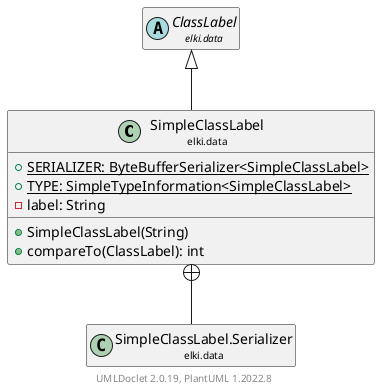 @startuml
    remove .*\.(Instance|Par|Parameterizer|Factory)$
    set namespaceSeparator none
    hide empty fields
    hide empty methods

    class "<size:14>SimpleClassLabel\n<size:10>elki.data" as elki.data.SimpleClassLabel [[SimpleClassLabel.html]] {
        {static} +SERIALIZER: ByteBufferSerializer<SimpleClassLabel>
        {static} +TYPE: SimpleTypeInformation<SimpleClassLabel>
        -label: String
        +SimpleClassLabel(String)
        +compareTo(ClassLabel): int
    }

    abstract class "<size:14>ClassLabel\n<size:10>elki.data" as elki.data.ClassLabel [[ClassLabel.html]]
    class "<size:14>SimpleClassLabel.Serializer\n<size:10>elki.data" as elki.data.SimpleClassLabel.Serializer [[SimpleClassLabel.Serializer.html]]
    class "<size:14>SimpleClassLabel.Factory\n<size:10>elki.data" as elki.data.SimpleClassLabel.Factory [[SimpleClassLabel.Factory.html]]

    elki.data.ClassLabel <|-- elki.data.SimpleClassLabel
    elki.data.SimpleClassLabel +-- elki.data.SimpleClassLabel.Serializer
    elki.data.SimpleClassLabel +-- elki.data.SimpleClassLabel.Factory

    center footer UMLDoclet 2.0.19, PlantUML 1.2022.8
@enduml
